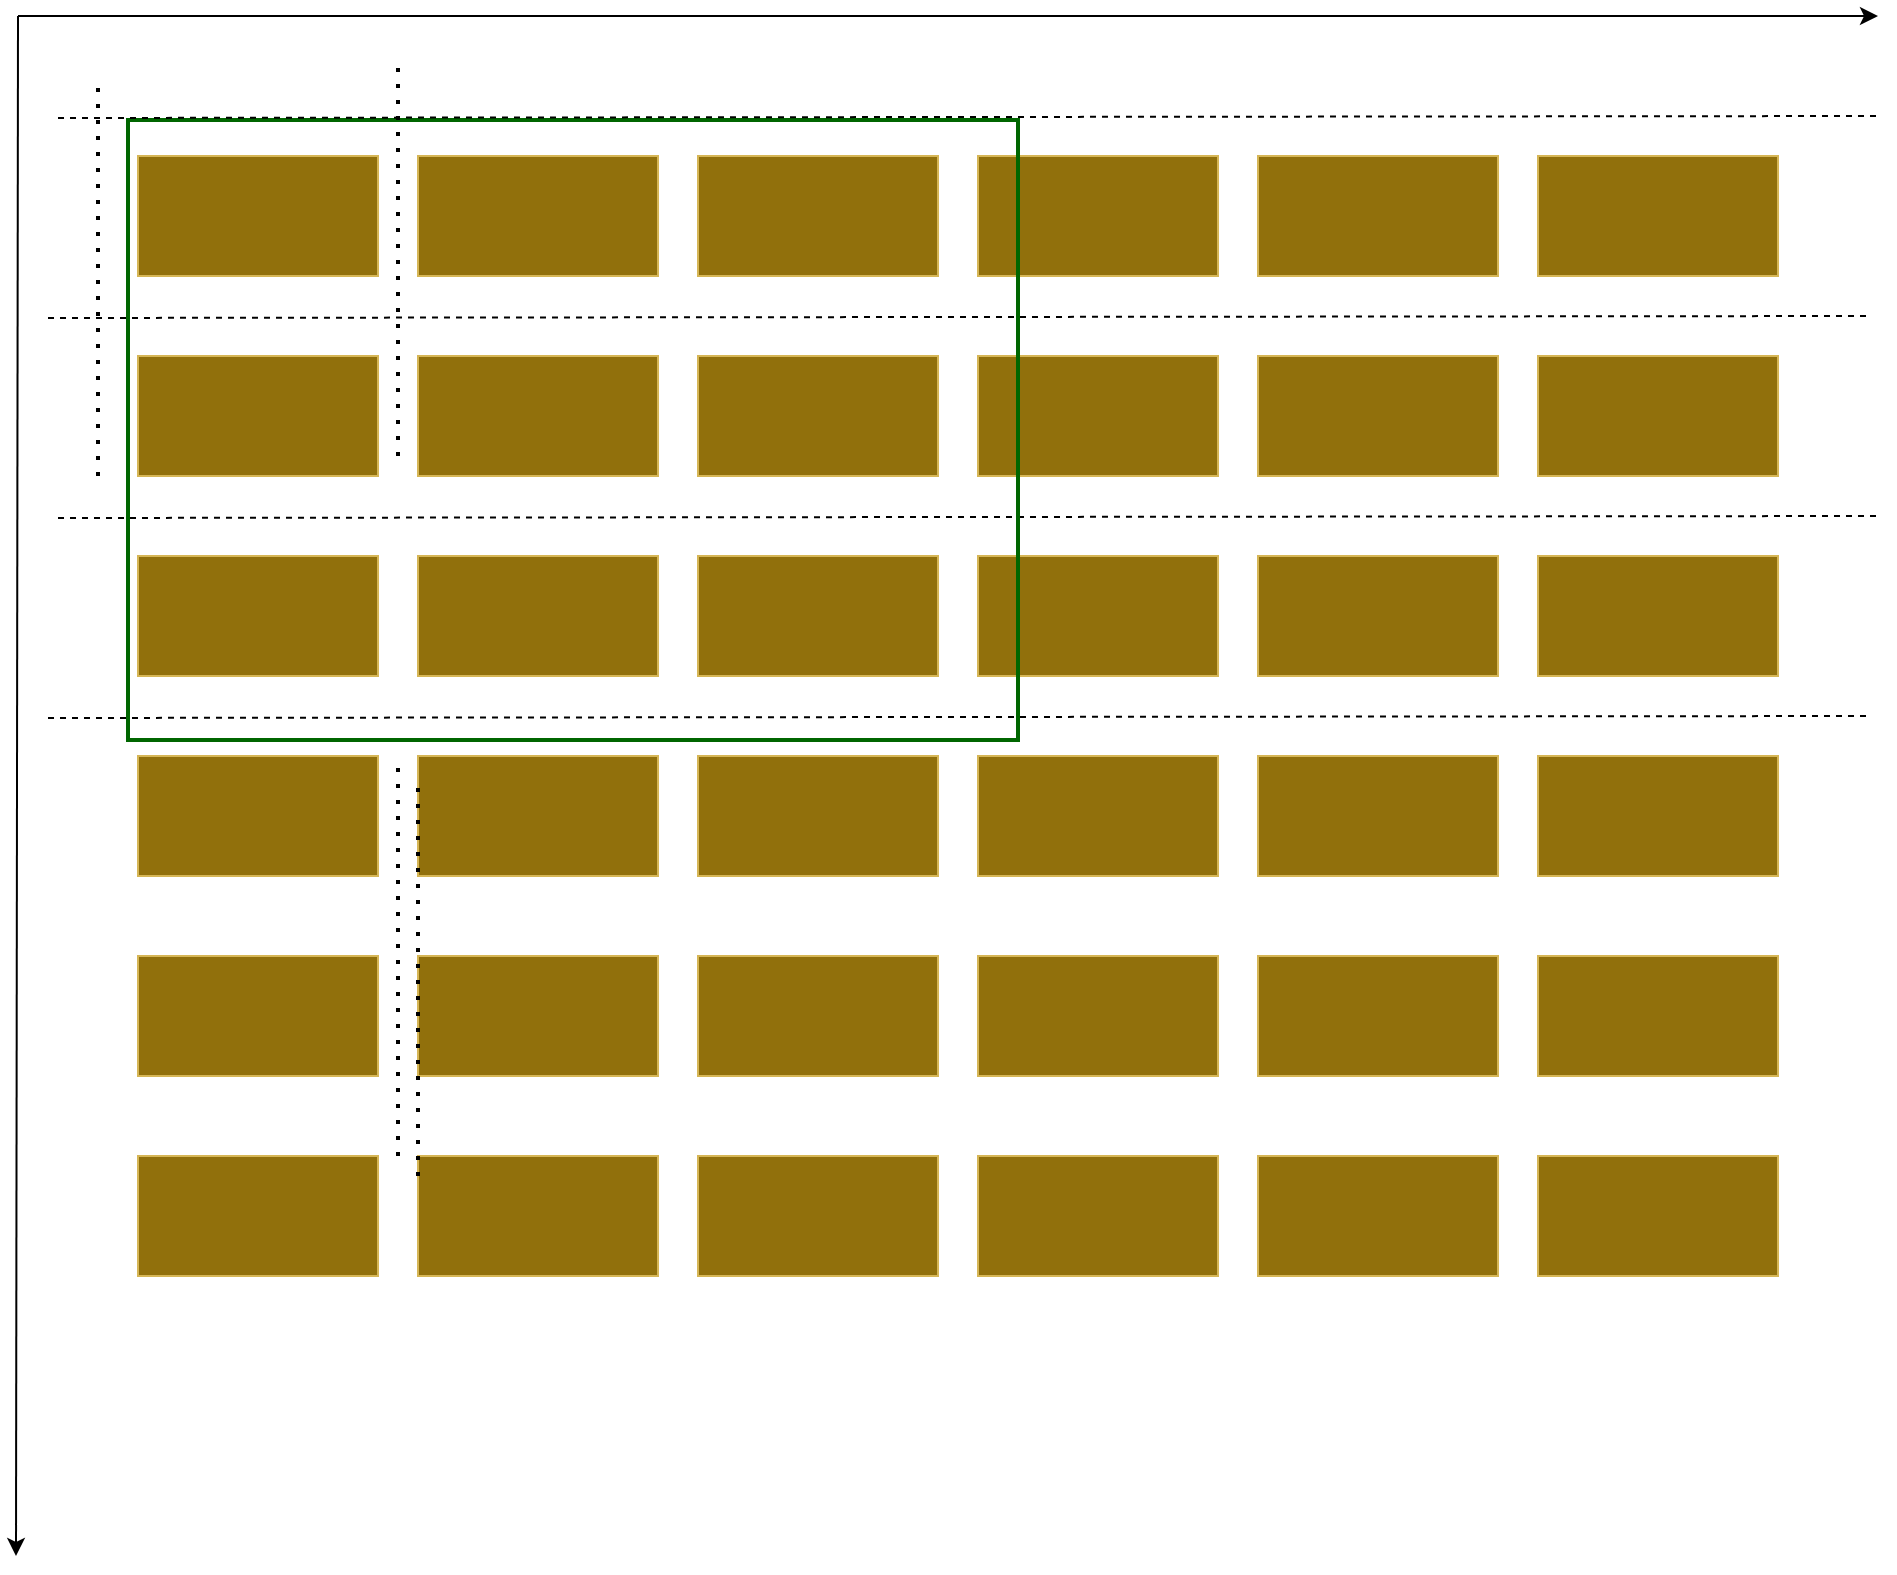 <mxfile version="24.5.5" type="github">
  <diagram name="第 1 页" id="S85ZerrEzWoBYQ2yGarr">
    <mxGraphModel dx="1631" dy="884" grid="1" gridSize="10" guides="1" tooltips="1" connect="1" arrows="1" fold="1" page="1" pageScale="1" pageWidth="827" pageHeight="1169" math="0" shadow="0">
      <root>
        <mxCell id="0" />
        <mxCell id="1" parent="0" />
        <mxCell id="85RPJdIF8Ax41SNlbjqJ-44" value="" style="group;movable=0;resizable=0;rotatable=0;deletable=0;editable=0;locked=1;connectable=0;" parent="1" vertex="1" connectable="0">
          <mxGeometry x="70" y="680" width="820" height="60" as="geometry" />
        </mxCell>
        <mxCell id="85RPJdIF8Ax41SNlbjqJ-2" value="" style="rounded=0;whiteSpace=wrap;html=1;fillColor=#91700C;strokeColor=#d6b656;movable=0;resizable=0;rotatable=0;deletable=0;editable=0;locked=1;connectable=0;" parent="85RPJdIF8Ax41SNlbjqJ-44" vertex="1">
          <mxGeometry width="120" height="60" as="geometry" />
        </mxCell>
        <mxCell id="85RPJdIF8Ax41SNlbjqJ-5" value="" style="rounded=0;whiteSpace=wrap;html=1;fillColor=#91700C;strokeColor=#d6b656;movable=0;resizable=0;rotatable=0;deletable=0;editable=0;locked=1;connectable=0;" parent="85RPJdIF8Ax41SNlbjqJ-44" vertex="1">
          <mxGeometry x="140" width="120" height="60" as="geometry" />
        </mxCell>
        <mxCell id="85RPJdIF8Ax41SNlbjqJ-10" value="" style="rounded=0;whiteSpace=wrap;html=1;fillColor=#91700C;strokeColor=#d6b656;movable=0;resizable=0;rotatable=0;deletable=0;editable=0;locked=1;connectable=0;" parent="85RPJdIF8Ax41SNlbjqJ-44" vertex="1">
          <mxGeometry x="280" width="120" height="60" as="geometry" />
        </mxCell>
        <mxCell id="85RPJdIF8Ax41SNlbjqJ-14" value="" style="rounded=0;whiteSpace=wrap;html=1;fillColor=#91700C;strokeColor=#d6b656;movable=0;resizable=0;rotatable=0;deletable=0;editable=0;locked=1;connectable=0;" parent="85RPJdIF8Ax41SNlbjqJ-44" vertex="1">
          <mxGeometry x="420" width="120" height="60" as="geometry" />
        </mxCell>
        <mxCell id="85RPJdIF8Ax41SNlbjqJ-15" value="" style="rounded=0;whiteSpace=wrap;html=1;fillColor=#91700C;strokeColor=#d6b656;movable=0;resizable=0;rotatable=0;deletable=0;editable=0;locked=1;connectable=0;" parent="85RPJdIF8Ax41SNlbjqJ-44" vertex="1">
          <mxGeometry x="560" width="120" height="60" as="geometry" />
        </mxCell>
        <mxCell id="85RPJdIF8Ax41SNlbjqJ-16" value="" style="rounded=0;whiteSpace=wrap;html=1;fillColor=#91700C;strokeColor=#d6b656;movable=0;resizable=0;rotatable=0;deletable=0;editable=0;locked=1;connectable=0;" parent="85RPJdIF8Ax41SNlbjqJ-44" vertex="1">
          <mxGeometry x="700" width="120" height="60" as="geometry" />
        </mxCell>
        <mxCell id="85RPJdIF8Ax41SNlbjqJ-45" value="" style="group;movable=0;resizable=0;rotatable=0;deletable=0;editable=0;locked=1;connectable=0;" parent="1" vertex="1" connectable="0">
          <mxGeometry x="70" y="780" width="820" height="60" as="geometry" />
        </mxCell>
        <mxCell id="85RPJdIF8Ax41SNlbjqJ-46" value="" style="rounded=0;whiteSpace=wrap;html=1;fillColor=#91700C;strokeColor=#d6b656;movable=0;resizable=0;rotatable=0;deletable=0;editable=0;locked=1;connectable=0;" parent="85RPJdIF8Ax41SNlbjqJ-45" vertex="1">
          <mxGeometry width="120" height="60" as="geometry" />
        </mxCell>
        <mxCell id="85RPJdIF8Ax41SNlbjqJ-47" value="" style="rounded=0;whiteSpace=wrap;html=1;fillColor=#91700C;strokeColor=#d6b656;movable=0;resizable=0;rotatable=0;deletable=0;editable=0;locked=1;connectable=0;" parent="85RPJdIF8Ax41SNlbjqJ-45" vertex="1">
          <mxGeometry x="140" width="120" height="60" as="geometry" />
        </mxCell>
        <mxCell id="85RPJdIF8Ax41SNlbjqJ-48" value="" style="rounded=0;whiteSpace=wrap;html=1;fillColor=#91700C;strokeColor=#d6b656;movable=0;resizable=0;rotatable=0;deletable=0;editable=0;locked=1;connectable=0;" parent="85RPJdIF8Ax41SNlbjqJ-45" vertex="1">
          <mxGeometry x="280" width="120" height="60" as="geometry" />
        </mxCell>
        <mxCell id="85RPJdIF8Ax41SNlbjqJ-49" value="" style="rounded=0;whiteSpace=wrap;html=1;fillColor=#91700C;strokeColor=#d6b656;movable=0;resizable=0;rotatable=0;deletable=0;editable=0;locked=1;connectable=0;" parent="85RPJdIF8Ax41SNlbjqJ-45" vertex="1">
          <mxGeometry x="420" width="120" height="60" as="geometry" />
        </mxCell>
        <mxCell id="85RPJdIF8Ax41SNlbjqJ-50" value="" style="rounded=0;whiteSpace=wrap;html=1;fillColor=#91700C;strokeColor=#d6b656;movable=0;resizable=0;rotatable=0;deletable=0;editable=0;locked=1;connectable=0;" parent="85RPJdIF8Ax41SNlbjqJ-45" vertex="1">
          <mxGeometry x="560" width="120" height="60" as="geometry" />
        </mxCell>
        <mxCell id="85RPJdIF8Ax41SNlbjqJ-51" value="" style="rounded=0;whiteSpace=wrap;html=1;fillColor=#91700C;strokeColor=#d6b656;movable=0;resizable=0;rotatable=0;deletable=0;editable=0;locked=1;connectable=0;" parent="85RPJdIF8Ax41SNlbjqJ-45" vertex="1">
          <mxGeometry x="700" width="120" height="60" as="geometry" />
        </mxCell>
        <mxCell id="85RPJdIF8Ax41SNlbjqJ-52" value="" style="group;movable=0;resizable=0;rotatable=0;deletable=0;editable=0;locked=1;connectable=0;" parent="1" vertex="1" connectable="0">
          <mxGeometry x="70" y="880" width="820" height="90" as="geometry" />
        </mxCell>
        <mxCell id="85RPJdIF8Ax41SNlbjqJ-53" value="" style="rounded=0;whiteSpace=wrap;html=1;fillColor=#91700C;strokeColor=#d6b656;movable=0;resizable=0;rotatable=0;deletable=0;editable=0;locked=1;connectable=0;" parent="85RPJdIF8Ax41SNlbjqJ-52" vertex="1">
          <mxGeometry width="120" height="60" as="geometry" />
        </mxCell>
        <mxCell id="85RPJdIF8Ax41SNlbjqJ-54" value="" style="rounded=0;whiteSpace=wrap;html=1;fillColor=#91700C;strokeColor=#d6b656;movable=0;resizable=0;rotatable=0;deletable=0;editable=0;locked=1;connectable=0;" parent="85RPJdIF8Ax41SNlbjqJ-52" vertex="1">
          <mxGeometry x="140" width="120" height="60" as="geometry" />
        </mxCell>
        <mxCell id="85RPJdIF8Ax41SNlbjqJ-55" value="" style="rounded=0;whiteSpace=wrap;html=1;fillColor=#91700C;strokeColor=#d6b656;movable=0;resizable=0;rotatable=0;deletable=0;editable=0;locked=1;connectable=0;" parent="85RPJdIF8Ax41SNlbjqJ-52" vertex="1">
          <mxGeometry x="280" width="120" height="60" as="geometry" />
        </mxCell>
        <mxCell id="85RPJdIF8Ax41SNlbjqJ-56" value="" style="rounded=0;whiteSpace=wrap;html=1;fillColor=#91700C;strokeColor=#d6b656;movable=0;resizable=0;rotatable=0;deletable=0;editable=0;locked=1;connectable=0;" parent="85RPJdIF8Ax41SNlbjqJ-52" vertex="1">
          <mxGeometry x="420" width="120" height="60" as="geometry" />
        </mxCell>
        <mxCell id="85RPJdIF8Ax41SNlbjqJ-57" value="" style="rounded=0;whiteSpace=wrap;html=1;fillColor=#91700C;strokeColor=#d6b656;movable=0;resizable=0;rotatable=0;deletable=0;editable=0;locked=1;connectable=0;" parent="85RPJdIF8Ax41SNlbjqJ-52" vertex="1">
          <mxGeometry x="560" width="120" height="60" as="geometry" />
        </mxCell>
        <mxCell id="85RPJdIF8Ax41SNlbjqJ-58" value="" style="rounded=0;whiteSpace=wrap;html=1;fillColor=#91700C;strokeColor=#d6b656;movable=0;resizable=0;rotatable=0;deletable=0;editable=0;locked=1;connectable=0;" parent="85RPJdIF8Ax41SNlbjqJ-52" vertex="1">
          <mxGeometry x="700" width="120" height="60" as="geometry" />
        </mxCell>
        <mxCell id="85RPJdIF8Ax41SNlbjqJ-59" value="" style="group;movable=0;resizable=0;rotatable=0;deletable=0;editable=0;locked=1;connectable=0;" parent="1" vertex="1" connectable="0">
          <mxGeometry x="70" y="980" width="820" height="60" as="geometry" />
        </mxCell>
        <mxCell id="85RPJdIF8Ax41SNlbjqJ-60" value="" style="rounded=0;whiteSpace=wrap;html=1;fillColor=#91700C;strokeColor=#d6b656;movable=0;resizable=0;rotatable=0;deletable=0;editable=0;locked=1;connectable=0;" parent="85RPJdIF8Ax41SNlbjqJ-59" vertex="1">
          <mxGeometry width="120" height="60" as="geometry" />
        </mxCell>
        <mxCell id="85RPJdIF8Ax41SNlbjqJ-61" value="" style="rounded=0;whiteSpace=wrap;html=1;fillColor=#91700C;strokeColor=#d6b656;movable=0;resizable=0;rotatable=0;deletable=0;editable=0;locked=1;connectable=0;" parent="85RPJdIF8Ax41SNlbjqJ-59" vertex="1">
          <mxGeometry x="140" width="120" height="60" as="geometry" />
        </mxCell>
        <mxCell id="85RPJdIF8Ax41SNlbjqJ-62" value="" style="rounded=0;whiteSpace=wrap;html=1;fillColor=#91700C;strokeColor=#d6b656;movable=0;resizable=0;rotatable=0;deletable=0;editable=0;locked=1;connectable=0;" parent="85RPJdIF8Ax41SNlbjqJ-59" vertex="1">
          <mxGeometry x="280" width="120" height="60" as="geometry" />
        </mxCell>
        <mxCell id="85RPJdIF8Ax41SNlbjqJ-63" value="" style="rounded=0;whiteSpace=wrap;html=1;fillColor=#91700C;strokeColor=#d6b656;movable=0;resizable=0;rotatable=0;deletable=0;editable=0;locked=1;connectable=0;" parent="85RPJdIF8Ax41SNlbjqJ-59" vertex="1">
          <mxGeometry x="420" width="120" height="60" as="geometry" />
        </mxCell>
        <mxCell id="85RPJdIF8Ax41SNlbjqJ-64" value="" style="rounded=0;whiteSpace=wrap;html=1;fillColor=#91700C;strokeColor=#d6b656;movable=0;resizable=0;rotatable=0;deletable=0;editable=0;locked=1;connectable=0;" parent="85RPJdIF8Ax41SNlbjqJ-59" vertex="1">
          <mxGeometry x="560" width="120" height="60" as="geometry" />
        </mxCell>
        <mxCell id="85RPJdIF8Ax41SNlbjqJ-65" value="" style="rounded=0;whiteSpace=wrap;html=1;fillColor=#91700C;strokeColor=#d6b656;movable=0;resizable=0;rotatable=0;deletable=0;editable=0;locked=1;connectable=0;" parent="85RPJdIF8Ax41SNlbjqJ-59" vertex="1">
          <mxGeometry x="700" width="120" height="60" as="geometry" />
        </mxCell>
        <mxCell id="85RPJdIF8Ax41SNlbjqJ-66" value="" style="group;movable=0;resizable=0;rotatable=0;deletable=0;editable=0;locked=1;connectable=0;" parent="1" vertex="1" connectable="0">
          <mxGeometry x="70" y="1080" width="820" height="60" as="geometry" />
        </mxCell>
        <mxCell id="85RPJdIF8Ax41SNlbjqJ-67" value="" style="rounded=0;whiteSpace=wrap;html=1;fillColor=#91700C;strokeColor=#d6b656;movable=0;resizable=0;rotatable=0;deletable=0;editable=0;locked=1;connectable=0;" parent="85RPJdIF8Ax41SNlbjqJ-66" vertex="1">
          <mxGeometry width="120" height="60" as="geometry" />
        </mxCell>
        <mxCell id="85RPJdIF8Ax41SNlbjqJ-68" value="" style="rounded=0;whiteSpace=wrap;html=1;fillColor=#91700C;strokeColor=#d6b656;movable=0;resizable=0;rotatable=0;deletable=0;editable=0;locked=1;connectable=0;" parent="85RPJdIF8Ax41SNlbjqJ-66" vertex="1">
          <mxGeometry x="140" width="120" height="60" as="geometry" />
        </mxCell>
        <mxCell id="85RPJdIF8Ax41SNlbjqJ-69" value="" style="rounded=0;whiteSpace=wrap;html=1;fillColor=#91700C;strokeColor=#d6b656;movable=0;resizable=0;rotatable=0;deletable=0;editable=0;locked=1;connectable=0;" parent="85RPJdIF8Ax41SNlbjqJ-66" vertex="1">
          <mxGeometry x="280" width="120" height="60" as="geometry" />
        </mxCell>
        <mxCell id="85RPJdIF8Ax41SNlbjqJ-70" value="" style="rounded=0;whiteSpace=wrap;html=1;fillColor=#91700C;strokeColor=#d6b656;movable=0;resizable=0;rotatable=0;deletable=0;editable=0;locked=1;connectable=0;" parent="85RPJdIF8Ax41SNlbjqJ-66" vertex="1">
          <mxGeometry x="420" width="120" height="60" as="geometry" />
        </mxCell>
        <mxCell id="85RPJdIF8Ax41SNlbjqJ-71" value="" style="rounded=0;whiteSpace=wrap;html=1;fillColor=#91700C;strokeColor=#d6b656;movable=0;resizable=0;rotatable=0;deletable=0;editable=0;locked=1;connectable=0;" parent="85RPJdIF8Ax41SNlbjqJ-66" vertex="1">
          <mxGeometry x="560" width="120" height="60" as="geometry" />
        </mxCell>
        <mxCell id="85RPJdIF8Ax41SNlbjqJ-72" value="" style="rounded=0;whiteSpace=wrap;html=1;fillColor=#91700C;strokeColor=#d6b656;movable=0;resizable=0;rotatable=0;deletable=0;editable=0;locked=1;connectable=0;" parent="85RPJdIF8Ax41SNlbjqJ-66" vertex="1">
          <mxGeometry x="700" width="120" height="60" as="geometry" />
        </mxCell>
        <mxCell id="85RPJdIF8Ax41SNlbjqJ-73" value="" style="group;movable=0;resizable=0;rotatable=0;deletable=0;editable=0;locked=1;connectable=0;" parent="1" vertex="1" connectable="0">
          <mxGeometry x="70" y="1180" width="820" height="60" as="geometry" />
        </mxCell>
        <mxCell id="85RPJdIF8Ax41SNlbjqJ-74" value="" style="rounded=0;whiteSpace=wrap;html=1;fillColor=#91700C;strokeColor=#d6b656;movable=0;resizable=0;rotatable=0;deletable=0;editable=0;locked=1;connectable=0;" parent="85RPJdIF8Ax41SNlbjqJ-73" vertex="1">
          <mxGeometry width="120" height="60" as="geometry" />
        </mxCell>
        <mxCell id="85RPJdIF8Ax41SNlbjqJ-75" value="" style="rounded=0;whiteSpace=wrap;html=1;fillColor=#91700C;strokeColor=#d6b656;movable=0;resizable=0;rotatable=0;deletable=0;editable=0;locked=1;connectable=0;" parent="85RPJdIF8Ax41SNlbjqJ-73" vertex="1">
          <mxGeometry x="140" width="120" height="60" as="geometry" />
        </mxCell>
        <mxCell id="85RPJdIF8Ax41SNlbjqJ-76" value="" style="rounded=0;whiteSpace=wrap;html=1;fillColor=#91700C;strokeColor=#d6b656;movable=0;resizable=0;rotatable=0;deletable=0;editable=0;locked=1;connectable=0;" parent="85RPJdIF8Ax41SNlbjqJ-73" vertex="1">
          <mxGeometry x="280" width="120" height="60" as="geometry" />
        </mxCell>
        <mxCell id="85RPJdIF8Ax41SNlbjqJ-77" value="" style="rounded=0;whiteSpace=wrap;html=1;fillColor=#91700C;strokeColor=#d6b656;movable=0;resizable=0;rotatable=0;deletable=0;editable=0;locked=1;connectable=0;" parent="85RPJdIF8Ax41SNlbjqJ-73" vertex="1">
          <mxGeometry x="420" width="120" height="60" as="geometry" />
        </mxCell>
        <mxCell id="85RPJdIF8Ax41SNlbjqJ-78" value="" style="rounded=0;whiteSpace=wrap;html=1;fillColor=#91700C;strokeColor=#d6b656;movable=0;resizable=0;rotatable=0;deletable=0;editable=0;locked=1;connectable=0;" parent="85RPJdIF8Ax41SNlbjqJ-73" vertex="1">
          <mxGeometry x="560" width="120" height="60" as="geometry" />
        </mxCell>
        <mxCell id="85RPJdIF8Ax41SNlbjqJ-79" value="" style="rounded=0;whiteSpace=wrap;html=1;fillColor=#91700C;strokeColor=#d6b656;movable=0;resizable=0;rotatable=0;deletable=0;editable=0;locked=1;connectable=0;" parent="85RPJdIF8Ax41SNlbjqJ-73" vertex="1">
          <mxGeometry x="700" width="120" height="60" as="geometry" />
        </mxCell>
        <mxCell id="85RPJdIF8Ax41SNlbjqJ-84" value="" style="group;movable=0;resizable=0;rotatable=0;deletable=0;editable=0;locked=1;connectable=0;" parent="1" vertex="1" connectable="0">
          <mxGeometry x="9" y="610" width="931" height="770" as="geometry" />
        </mxCell>
        <mxCell id="85RPJdIF8Ax41SNlbjqJ-82" value="" style="endArrow=classic;html=1;rounded=0;" parent="85RPJdIF8Ax41SNlbjqJ-84" edge="1">
          <mxGeometry width="50" height="50" relative="1" as="geometry">
            <mxPoint x="1" as="sourcePoint" />
            <mxPoint x="931" as="targetPoint" />
          </mxGeometry>
        </mxCell>
        <mxCell id="85RPJdIF8Ax41SNlbjqJ-83" value="" style="endArrow=classic;html=1;rounded=0;" parent="85RPJdIF8Ax41SNlbjqJ-84" edge="1">
          <mxGeometry width="50" height="50" relative="1" as="geometry">
            <mxPoint x="1" as="sourcePoint" />
            <mxPoint y="770" as="targetPoint" />
          </mxGeometry>
        </mxCell>
        <mxCell id="85RPJdIF8Ax41SNlbjqJ-87" value="" style="endArrow=none;html=1;rounded=0;dashed=1;movable=0;resizable=0;rotatable=0;deletable=0;editable=0;locked=1;connectable=0;" parent="1" edge="1">
          <mxGeometry width="50" height="50" relative="1" as="geometry">
            <mxPoint x="25" y="761" as="sourcePoint" />
            <mxPoint x="935" y="760" as="targetPoint" />
          </mxGeometry>
        </mxCell>
        <mxCell id="85RPJdIF8Ax41SNlbjqJ-88" value="" style="endArrow=none;html=1;rounded=0;dashed=1;movable=0;resizable=0;rotatable=0;deletable=0;editable=0;locked=1;connectable=0;" parent="1" edge="1">
          <mxGeometry width="50" height="50" relative="1" as="geometry">
            <mxPoint x="30" y="861" as="sourcePoint" />
            <mxPoint x="940" y="860" as="targetPoint" />
          </mxGeometry>
        </mxCell>
        <mxCell id="85RPJdIF8Ax41SNlbjqJ-90" value="" style="rounded=0;whiteSpace=wrap;html=1;strokeWidth=2;strokeColor=#006600;fillColor=none;movable=1;resizable=1;rotatable=1;deletable=1;editable=1;locked=0;connectable=1;" parent="1" vertex="1">
          <mxGeometry x="65" y="662" width="445" height="310" as="geometry" />
        </mxCell>
        <mxCell id="85RPJdIF8Ax41SNlbjqJ-89" value="" style="endArrow=none;html=1;rounded=0;dashed=1;movable=0;resizable=0;rotatable=0;deletable=0;editable=0;locked=1;connectable=0;" parent="1" edge="1">
          <mxGeometry width="50" height="50" relative="1" as="geometry">
            <mxPoint x="25" y="961" as="sourcePoint" />
            <mxPoint x="935" y="960" as="targetPoint" />
          </mxGeometry>
        </mxCell>
        <mxCell id="85RPJdIF8Ax41SNlbjqJ-91" value="" style="endArrow=none;html=1;rounded=0;dashed=1;movable=0;resizable=0;rotatable=0;deletable=0;editable=0;locked=1;connectable=0;" parent="1" edge="1">
          <mxGeometry width="50" height="50" relative="1" as="geometry">
            <mxPoint x="30" y="661" as="sourcePoint" />
            <mxPoint x="940" y="660" as="targetPoint" />
          </mxGeometry>
        </mxCell>
        <mxCell id="85RPJdIF8Ax41SNlbjqJ-93" value="" style="endArrow=none;dashed=1;html=1;dashPattern=1 3;strokeWidth=2;rounded=0;" parent="1" edge="1">
          <mxGeometry width="50" height="50" relative="1" as="geometry">
            <mxPoint x="50" y="840" as="sourcePoint" />
            <mxPoint x="50" y="640" as="targetPoint" />
          </mxGeometry>
        </mxCell>
        <mxCell id="85RPJdIF8Ax41SNlbjqJ-94" value="" style="endArrow=none;dashed=1;html=1;dashPattern=1 3;strokeWidth=2;rounded=0;" parent="1" edge="1">
          <mxGeometry width="50" height="50" relative="1" as="geometry">
            <mxPoint x="200" y="1180" as="sourcePoint" />
            <mxPoint x="200" y="980" as="targetPoint" />
          </mxGeometry>
        </mxCell>
        <mxCell id="85RPJdIF8Ax41SNlbjqJ-95" value="" style="endArrow=none;dashed=1;html=1;dashPattern=1 3;strokeWidth=2;rounded=0;" parent="1" edge="1">
          <mxGeometry width="50" height="50" relative="1" as="geometry">
            <mxPoint x="210" y="1190" as="sourcePoint" />
            <mxPoint x="210" y="990" as="targetPoint" />
          </mxGeometry>
        </mxCell>
        <mxCell id="85RPJdIF8Ax41SNlbjqJ-96" value="" style="endArrow=none;dashed=1;html=1;dashPattern=1 3;strokeWidth=2;rounded=0;" parent="1" edge="1">
          <mxGeometry width="50" height="50" relative="1" as="geometry">
            <mxPoint x="200" y="830" as="sourcePoint" />
            <mxPoint x="200" y="630" as="targetPoint" />
          </mxGeometry>
        </mxCell>
      </root>
    </mxGraphModel>
  </diagram>
</mxfile>
